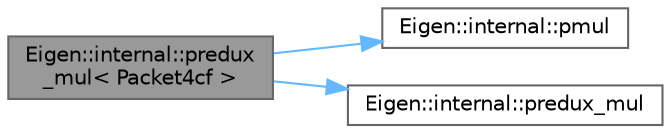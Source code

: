 digraph "Eigen::internal::predux_mul&lt; Packet4cf &gt;"
{
 // LATEX_PDF_SIZE
  bgcolor="transparent";
  edge [fontname=Helvetica,fontsize=10,labelfontname=Helvetica,labelfontsize=10];
  node [fontname=Helvetica,fontsize=10,shape=box,height=0.2,width=0.4];
  rankdir="LR";
  Node1 [id="Node000001",label="Eigen::internal::predux\l_mul\< Packet4cf \>",height=0.2,width=0.4,color="gray40", fillcolor="grey60", style="filled", fontcolor="black",tooltip=" "];
  Node1 -> Node2 [id="edge3_Node000001_Node000002",color="steelblue1",style="solid",tooltip=" "];
  Node2 [id="Node000002",label="Eigen::internal::pmul",height=0.2,width=0.4,color="grey40", fillcolor="white", style="filled",URL="$namespace_eigen_1_1internal.html#a776f5f4b514ecaed2a98db928b8f745f",tooltip=" "];
  Node1 -> Node3 [id="edge4_Node000001_Node000003",color="steelblue1",style="solid",tooltip=" "];
  Node3 [id="Node000003",label="Eigen::internal::predux_mul",height=0.2,width=0.4,color="grey40", fillcolor="white", style="filled",URL="$namespace_eigen_1_1internal.html#a72c18eeb6b62334e65831b46ab2946fc",tooltip=" "];
}
